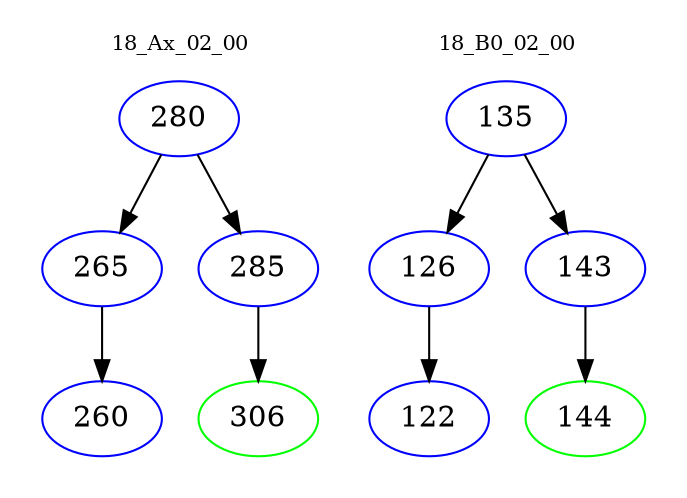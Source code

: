 digraph{
subgraph cluster_0 {
color = white
label = "18_Ax_02_00";
fontsize=10;
T0_280 [label="280", color="blue"]
T0_280 -> T0_265 [color="black"]
T0_265 [label="265", color="blue"]
T0_265 -> T0_260 [color="black"]
T0_260 [label="260", color="blue"]
T0_280 -> T0_285 [color="black"]
T0_285 [label="285", color="blue"]
T0_285 -> T0_306 [color="black"]
T0_306 [label="306", color="green"]
}
subgraph cluster_1 {
color = white
label = "18_B0_02_00";
fontsize=10;
T1_135 [label="135", color="blue"]
T1_135 -> T1_126 [color="black"]
T1_126 [label="126", color="blue"]
T1_126 -> T1_122 [color="black"]
T1_122 [label="122", color="blue"]
T1_135 -> T1_143 [color="black"]
T1_143 [label="143", color="blue"]
T1_143 -> T1_144 [color="black"]
T1_144 [label="144", color="green"]
}
}
